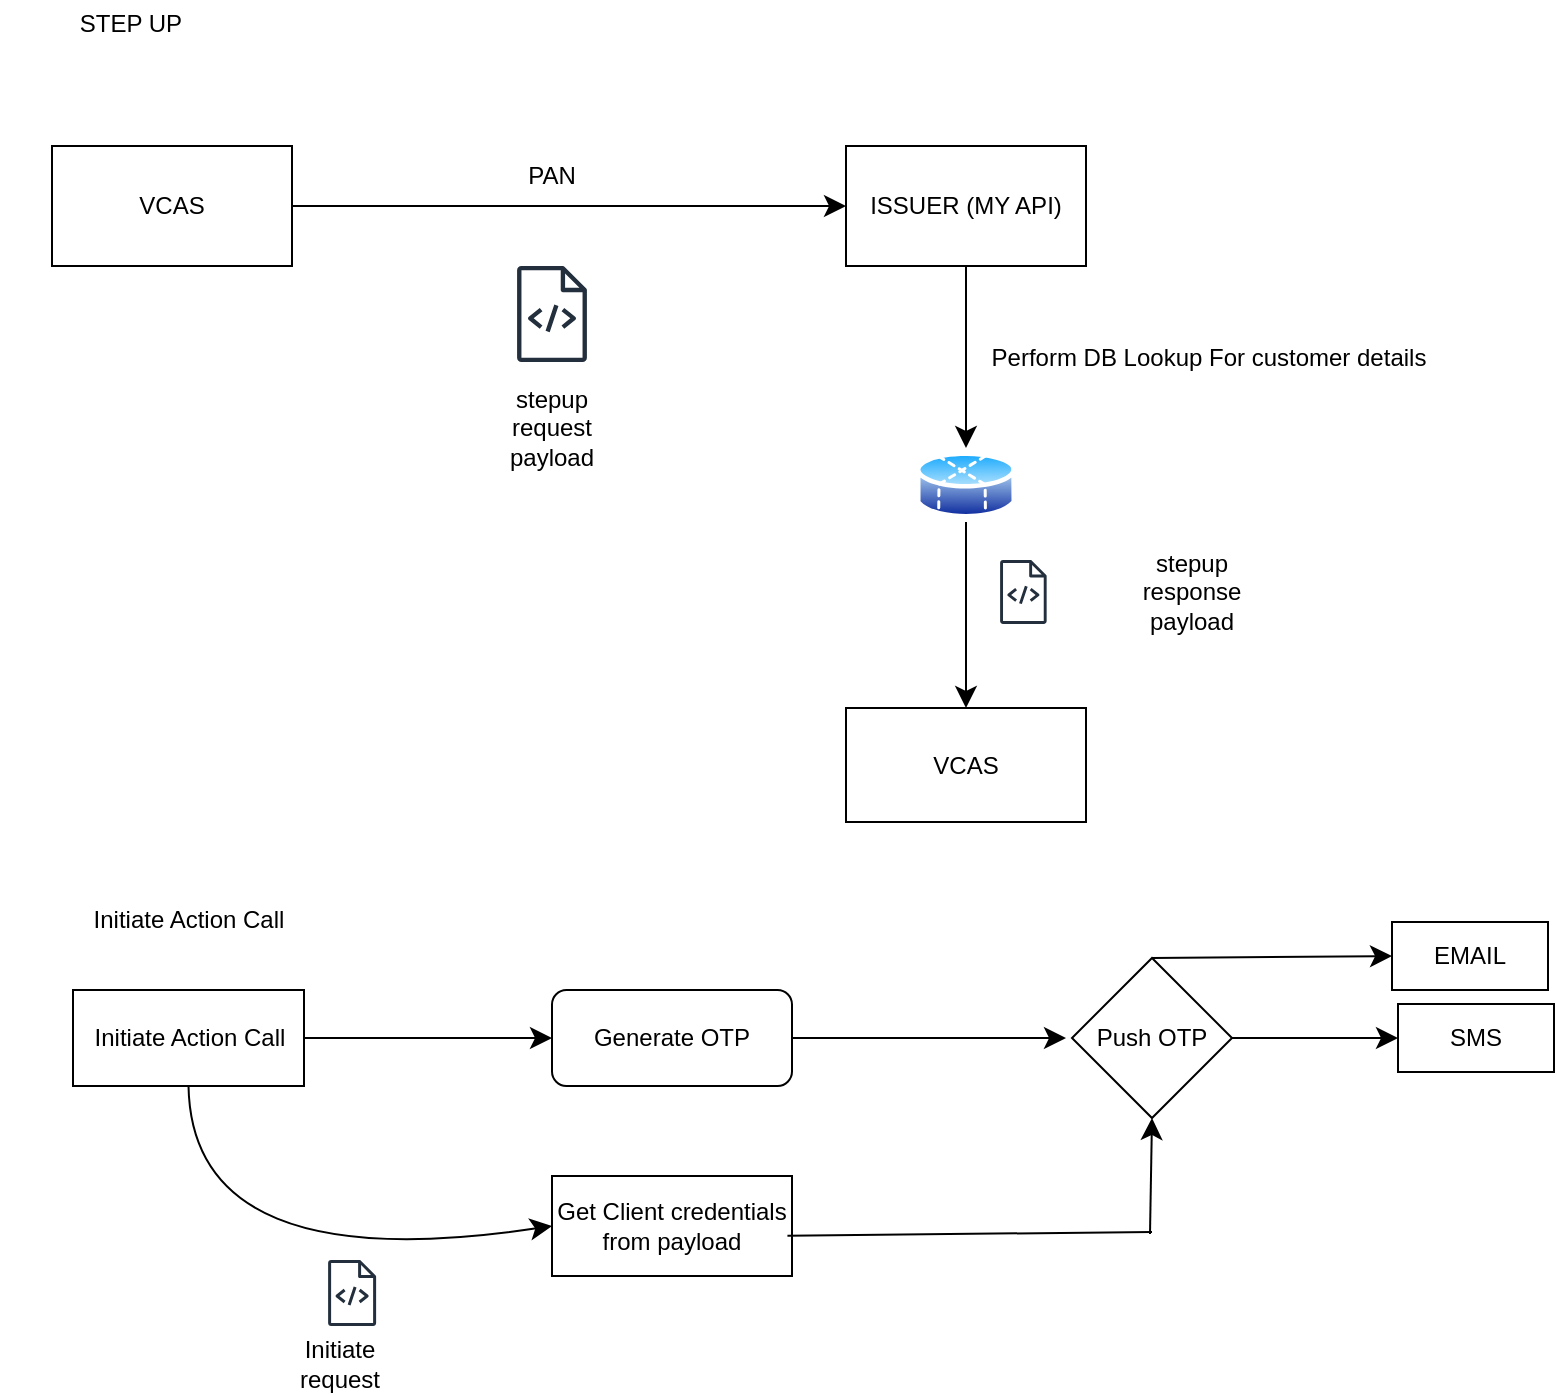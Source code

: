 <mxfile version="26.1.1">
  <diagram name="Page-1" id="9BVEWruyY5TPPclu_h5D">
    <mxGraphModel dx="1954" dy="1014" grid="0" gridSize="10" guides="1" tooltips="1" connect="1" arrows="1" fold="1" page="0" pageScale="1" pageWidth="827" pageHeight="1169" math="0" shadow="0">
      <root>
        <mxCell id="0" />
        <mxCell id="1" parent="0" />
        <mxCell id="HO01-DVfuYnRHFysTmae-5" style="edgeStyle=none;curved=1;rounded=0;orthogonalLoop=1;jettySize=auto;html=1;fontSize=12;startSize=8;endSize=8;" edge="1" parent="1" source="HO01-DVfuYnRHFysTmae-1" target="HO01-DVfuYnRHFysTmae-4">
          <mxGeometry relative="1" as="geometry" />
        </mxCell>
        <mxCell id="HO01-DVfuYnRHFysTmae-1" value="VCAS" style="rounded=0;whiteSpace=wrap;html=1;" vertex="1" parent="1">
          <mxGeometry x="-421" y="-74" width="120" height="60" as="geometry" />
        </mxCell>
        <mxCell id="HO01-DVfuYnRHFysTmae-2" value="STEP UP" style="text;html=1;align=center;verticalAlign=middle;whiteSpace=wrap;rounded=0;" vertex="1" parent="1">
          <mxGeometry x="-447" y="-147" width="131" height="23" as="geometry" />
        </mxCell>
        <mxCell id="HO01-DVfuYnRHFysTmae-12" style="edgeStyle=none;curved=1;rounded=0;orthogonalLoop=1;jettySize=auto;html=1;fontSize=12;startSize=8;endSize=8;" edge="1" parent="1" source="HO01-DVfuYnRHFysTmae-4" target="HO01-DVfuYnRHFysTmae-10">
          <mxGeometry relative="1" as="geometry" />
        </mxCell>
        <mxCell id="HO01-DVfuYnRHFysTmae-4" value="ISSUER (MY API)" style="rounded=0;whiteSpace=wrap;html=1;" vertex="1" parent="1">
          <mxGeometry x="-24" y="-74" width="120" height="60" as="geometry" />
        </mxCell>
        <mxCell id="HO01-DVfuYnRHFysTmae-6" value="PAN" style="text;html=1;align=center;verticalAlign=middle;whiteSpace=wrap;rounded=0;" vertex="1" parent="1">
          <mxGeometry x="-201" y="-74" width="60" height="30" as="geometry" />
        </mxCell>
        <object label="" id="HO01-DVfuYnRHFysTmae-7">
          <mxCell style="sketch=0;outlineConnect=0;fontColor=#232F3E;gradientColor=none;fillColor=#232F3D;strokeColor=none;dashed=0;verticalLabelPosition=bottom;verticalAlign=top;align=center;html=1;fontSize=12;fontStyle=0;aspect=fixed;pointerEvents=1;shape=mxgraph.aws4.source_code;" vertex="1" parent="1">
            <mxGeometry x="-188.54" y="-14" width="35.08" height="48" as="geometry" />
          </mxCell>
        </object>
        <mxCell id="HO01-DVfuYnRHFysTmae-8" value="stepup request&lt;div&gt;payload&lt;/div&gt;" style="text;html=1;align=center;verticalAlign=middle;whiteSpace=wrap;rounded=0;" vertex="1" parent="1">
          <mxGeometry x="-201" y="52" width="60" height="30" as="geometry" />
        </mxCell>
        <mxCell id="HO01-DVfuYnRHFysTmae-15" style="edgeStyle=none;curved=1;rounded=0;orthogonalLoop=1;jettySize=auto;html=1;entryX=0.5;entryY=0;entryDx=0;entryDy=0;fontSize=12;startSize=8;endSize=8;" edge="1" parent="1" source="HO01-DVfuYnRHFysTmae-10" target="HO01-DVfuYnRHFysTmae-14">
          <mxGeometry relative="1" as="geometry" />
        </mxCell>
        <mxCell id="HO01-DVfuYnRHFysTmae-10" value="" style="image;aspect=fixed;perimeter=ellipsePerimeter;html=1;align=center;shadow=0;dashed=0;spacingTop=3;image=img/lib/active_directory/database_partition_4.svg;" vertex="1" parent="1">
          <mxGeometry x="11" y="77" width="50" height="37" as="geometry" />
        </mxCell>
        <mxCell id="HO01-DVfuYnRHFysTmae-13" value="Perform DB Lookup For customer details" style="text;html=1;align=center;verticalAlign=middle;whiteSpace=wrap;rounded=0;" vertex="1" parent="1">
          <mxGeometry x="29" y="17" width="257" height="30" as="geometry" />
        </mxCell>
        <mxCell id="HO01-DVfuYnRHFysTmae-14" value="VCAS" style="rounded=0;whiteSpace=wrap;html=1;" vertex="1" parent="1">
          <mxGeometry x="-24" y="207" width="120" height="57" as="geometry" />
        </mxCell>
        <object label="" id="HO01-DVfuYnRHFysTmae-16">
          <mxCell style="sketch=0;outlineConnect=0;fontColor=#232F3E;gradientColor=none;fillColor=#232F3D;strokeColor=none;dashed=0;verticalLabelPosition=bottom;verticalAlign=top;align=center;html=1;fontSize=12;fontStyle=0;aspect=fixed;pointerEvents=1;shape=mxgraph.aws4.source_code;" vertex="1" parent="1">
            <mxGeometry x="53" y="133" width="23.38" height="32" as="geometry" />
          </mxCell>
        </object>
        <mxCell id="HO01-DVfuYnRHFysTmae-17" value="stepup response&lt;div&gt;payload&lt;/div&gt;" style="text;html=1;align=center;verticalAlign=middle;whiteSpace=wrap;rounded=0;" vertex="1" parent="1">
          <mxGeometry x="113" y="129.5" width="72" height="39" as="geometry" />
        </mxCell>
        <mxCell id="HO01-DVfuYnRHFysTmae-18" value="Initiate Action Call" style="text;html=1;align=center;verticalAlign=middle;whiteSpace=wrap;rounded=0;" vertex="1" parent="1">
          <mxGeometry x="-418" y="301" width="131" height="23" as="geometry" />
        </mxCell>
        <mxCell id="HO01-DVfuYnRHFysTmae-21" style="edgeStyle=none;curved=1;rounded=0;orthogonalLoop=1;jettySize=auto;html=1;fontSize=12;startSize=8;endSize=8;" edge="1" parent="1" source="HO01-DVfuYnRHFysTmae-19" target="HO01-DVfuYnRHFysTmae-20">
          <mxGeometry relative="1" as="geometry" />
        </mxCell>
        <mxCell id="HO01-DVfuYnRHFysTmae-19" value="Initiate Action Call" style="rounded=0;whiteSpace=wrap;html=1;" vertex="1" parent="1">
          <mxGeometry x="-410.5" y="348" width="115.5" height="48" as="geometry" />
        </mxCell>
        <mxCell id="HO01-DVfuYnRHFysTmae-32" style="edgeStyle=none;curved=1;rounded=0;orthogonalLoop=1;jettySize=auto;html=1;fontSize=12;startSize=8;endSize=8;" edge="1" parent="1" source="HO01-DVfuYnRHFysTmae-20">
          <mxGeometry relative="1" as="geometry">
            <mxPoint x="86" y="372" as="targetPoint" />
          </mxGeometry>
        </mxCell>
        <mxCell id="HO01-DVfuYnRHFysTmae-20" value="Generate OTP" style="rounded=1;whiteSpace=wrap;html=1;" vertex="1" parent="1">
          <mxGeometry x="-171" y="348" width="120" height="48" as="geometry" />
        </mxCell>
        <mxCell id="HO01-DVfuYnRHFysTmae-22" value="Get Client credentials&lt;div&gt;from payload&lt;/div&gt;" style="rounded=0;whiteSpace=wrap;html=1;" vertex="1" parent="1">
          <mxGeometry x="-171" y="441" width="120" height="50" as="geometry" />
        </mxCell>
        <mxCell id="HO01-DVfuYnRHFysTmae-29" value="" style="endArrow=classic;html=1;rounded=0;fontSize=12;startSize=8;endSize=8;curved=1;exitX=0.5;exitY=1;exitDx=0;exitDy=0;entryX=0;entryY=0.5;entryDx=0;entryDy=0;" edge="1" parent="1" source="HO01-DVfuYnRHFysTmae-19" target="HO01-DVfuYnRHFysTmae-22">
          <mxGeometry width="50" height="50" relative="1" as="geometry">
            <mxPoint x="-379" y="460" as="sourcePoint" />
            <mxPoint x="-262" y="426" as="targetPoint" />
            <Array as="points">
              <mxPoint x="-351" y="493" />
            </Array>
          </mxGeometry>
        </mxCell>
        <object label="" id="HO01-DVfuYnRHFysTmae-30">
          <mxCell style="sketch=0;outlineConnect=0;fontColor=#232F3E;gradientColor=none;fillColor=#232F3D;strokeColor=none;dashed=0;verticalLabelPosition=bottom;verticalAlign=top;align=center;html=1;fontSize=12;fontStyle=0;aspect=fixed;pointerEvents=1;shape=mxgraph.aws4.source_code;" vertex="1" parent="1">
            <mxGeometry x="-283" y="483" width="24.11" height="33" as="geometry" />
          </mxCell>
        </object>
        <mxCell id="HO01-DVfuYnRHFysTmae-40" style="edgeStyle=none;curved=1;rounded=0;orthogonalLoop=1;jettySize=auto;html=1;exitX=1;exitY=0.5;exitDx=0;exitDy=0;fontSize=12;startSize=8;endSize=8;" edge="1" parent="1" source="HO01-DVfuYnRHFysTmae-31" target="HO01-DVfuYnRHFysTmae-38">
          <mxGeometry relative="1" as="geometry" />
        </mxCell>
        <mxCell id="HO01-DVfuYnRHFysTmae-42" style="edgeStyle=none;curved=1;rounded=0;orthogonalLoop=1;jettySize=auto;html=1;entryX=0;entryY=0.5;entryDx=0;entryDy=0;fontSize=12;startSize=8;endSize=8;exitX=0.5;exitY=0;exitDx=0;exitDy=0;" edge="1" parent="1" source="HO01-DVfuYnRHFysTmae-31" target="HO01-DVfuYnRHFysTmae-39">
          <mxGeometry relative="1" as="geometry" />
        </mxCell>
        <mxCell id="HO01-DVfuYnRHFysTmae-31" value="Push OTP" style="rhombus;whiteSpace=wrap;html=1;" vertex="1" parent="1">
          <mxGeometry x="89" y="332" width="80" height="80" as="geometry" />
        </mxCell>
        <mxCell id="HO01-DVfuYnRHFysTmae-35" value="" style="endArrow=none;html=1;rounded=0;fontSize=12;startSize=8;endSize=8;curved=1;exitX=0.981;exitY=0.597;exitDx=0;exitDy=0;exitPerimeter=0;" edge="1" parent="1" source="HO01-DVfuYnRHFysTmae-22">
          <mxGeometry width="50" height="50" relative="1" as="geometry">
            <mxPoint x="34" y="477" as="sourcePoint" />
            <mxPoint x="129" y="469" as="targetPoint" />
          </mxGeometry>
        </mxCell>
        <mxCell id="HO01-DVfuYnRHFysTmae-37" value="" style="endArrow=classic;html=1;rounded=0;fontSize=12;startSize=8;endSize=8;curved=1;entryX=0.5;entryY=1;entryDx=0;entryDy=0;" edge="1" parent="1" target="HO01-DVfuYnRHFysTmae-31">
          <mxGeometry width="50" height="50" relative="1" as="geometry">
            <mxPoint x="128" y="470" as="sourcePoint" />
            <mxPoint x="178" y="420" as="targetPoint" />
          </mxGeometry>
        </mxCell>
        <mxCell id="HO01-DVfuYnRHFysTmae-38" value="SMS" style="rounded=0;whiteSpace=wrap;html=1;" vertex="1" parent="1">
          <mxGeometry x="252" y="355" width="78" height="34" as="geometry" />
        </mxCell>
        <mxCell id="HO01-DVfuYnRHFysTmae-39" value="EMAIL" style="rounded=0;whiteSpace=wrap;html=1;" vertex="1" parent="1">
          <mxGeometry x="249" y="314" width="78" height="34" as="geometry" />
        </mxCell>
        <mxCell id="HO01-DVfuYnRHFysTmae-43" value="Initiate request" style="text;html=1;align=center;verticalAlign=middle;whiteSpace=wrap;rounded=0;" vertex="1" parent="1">
          <mxGeometry x="-307" y="520" width="60" height="30" as="geometry" />
        </mxCell>
      </root>
    </mxGraphModel>
  </diagram>
</mxfile>

